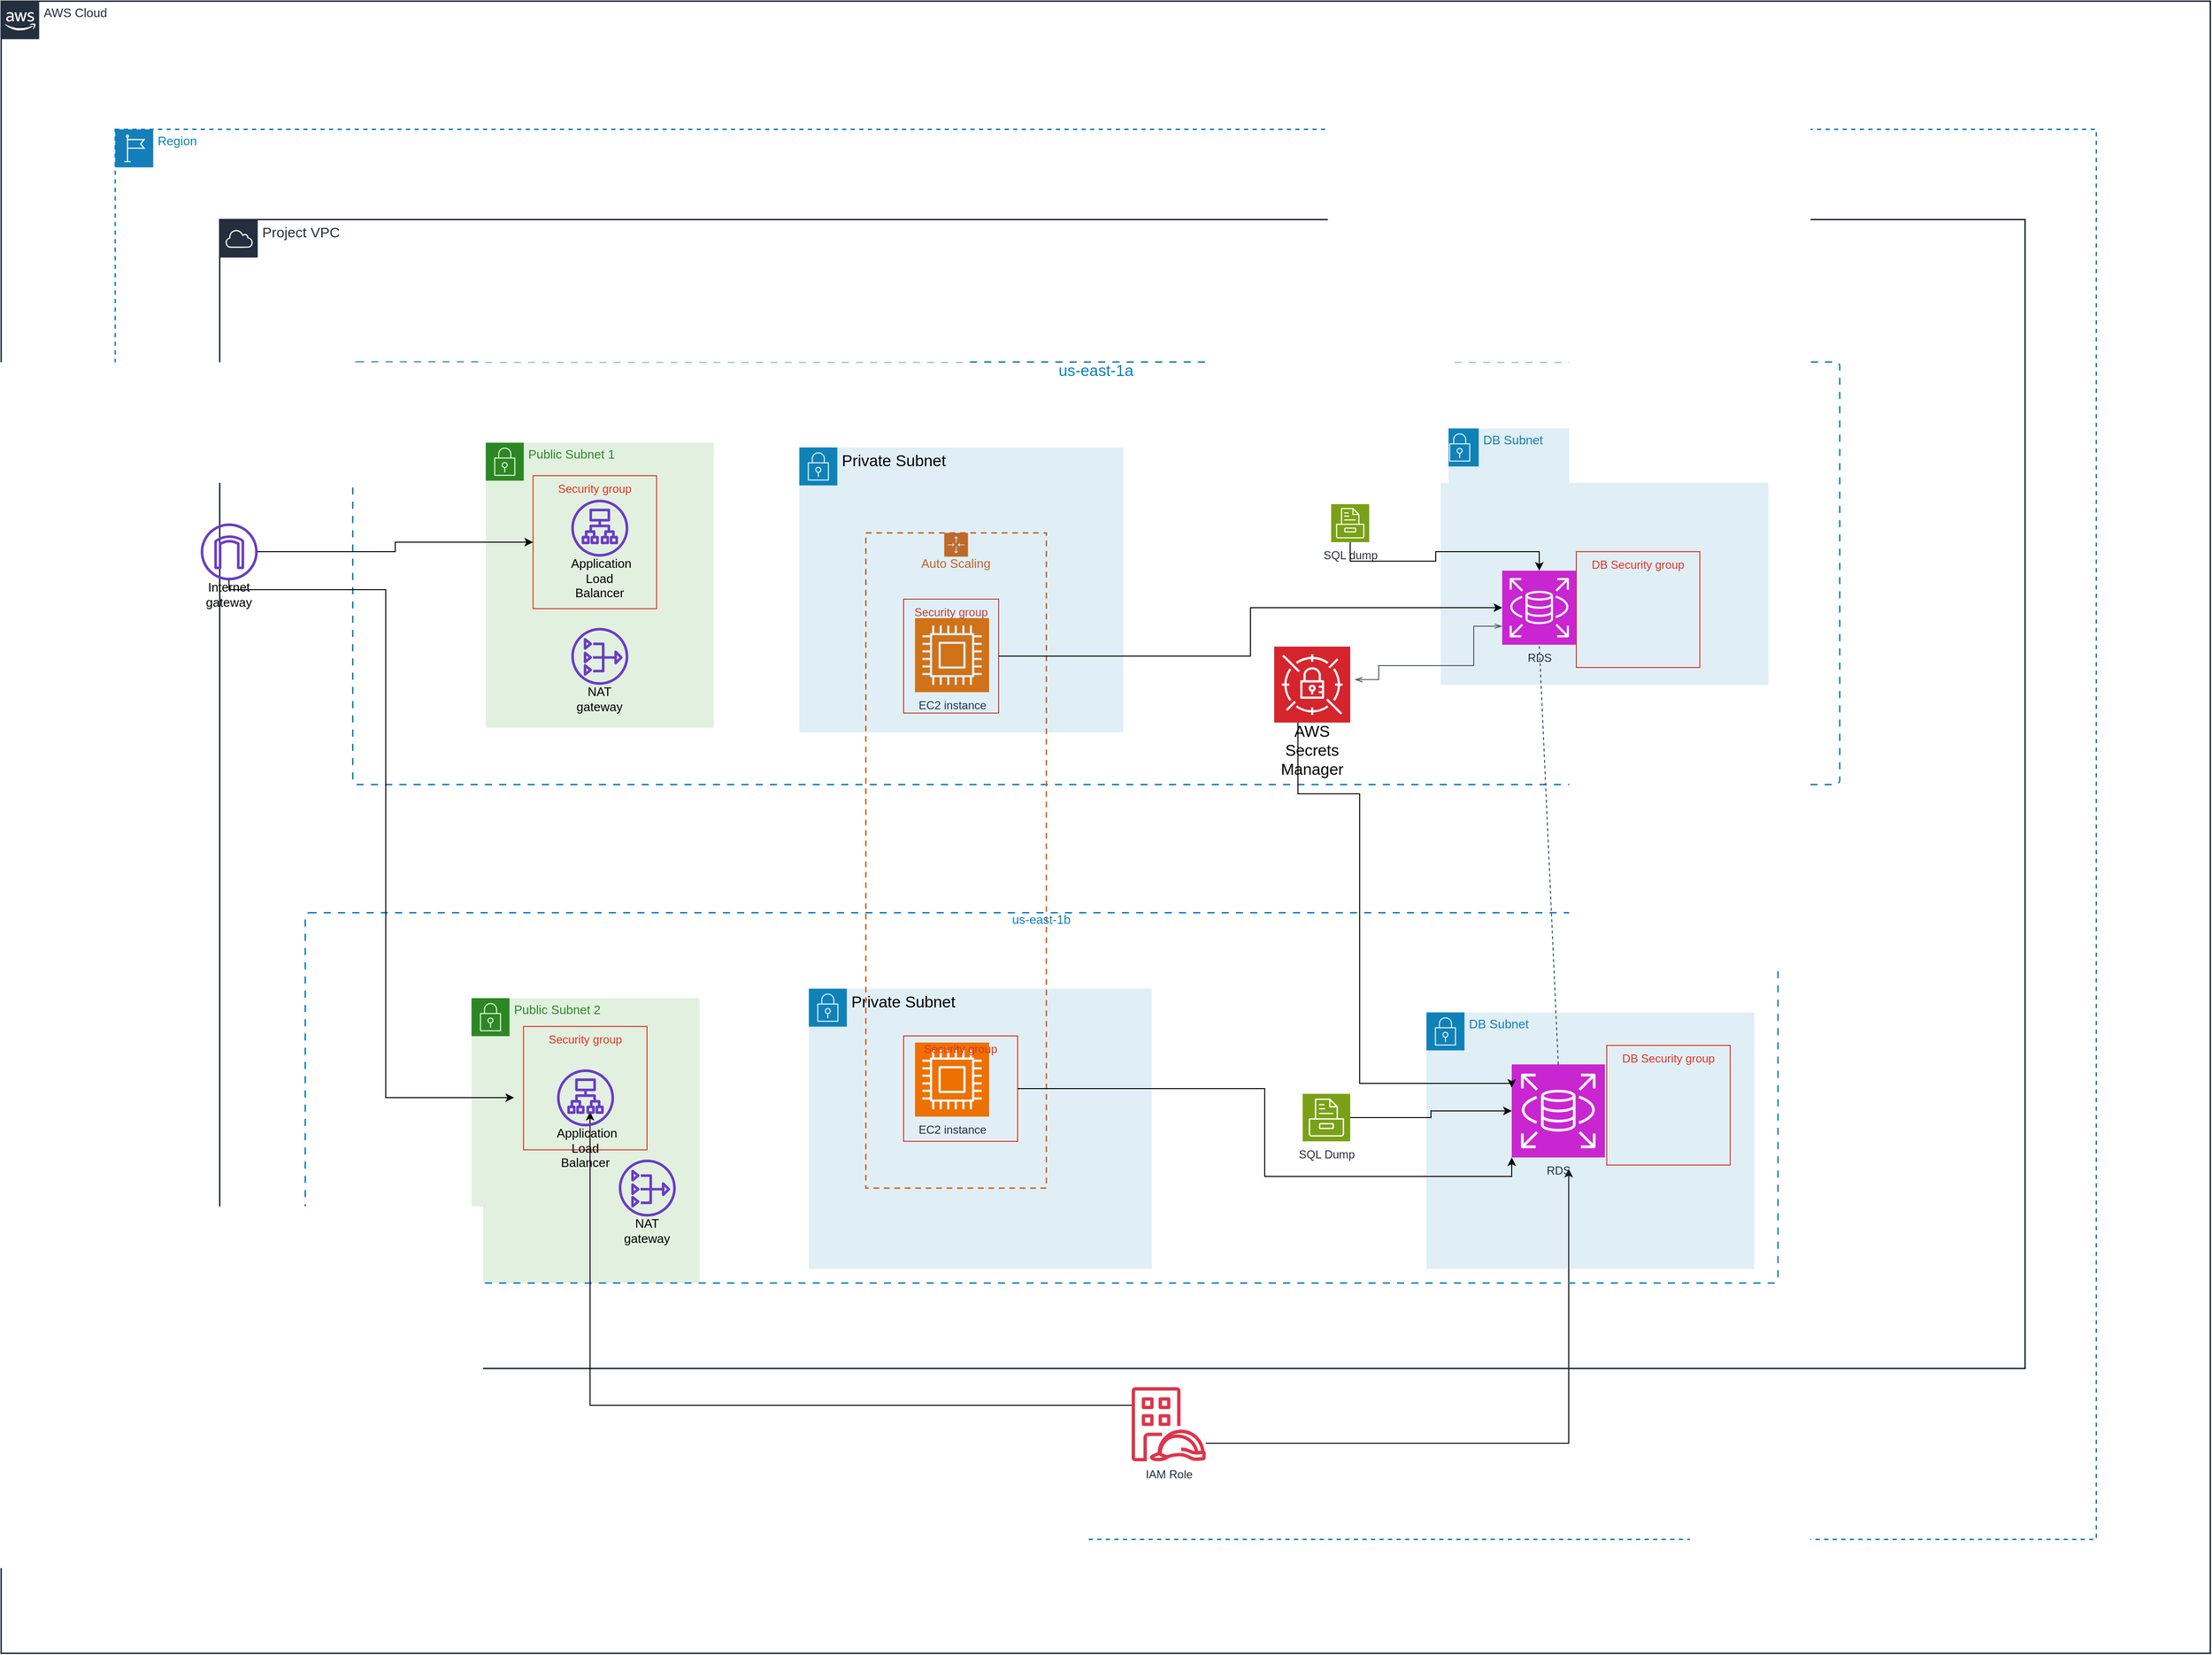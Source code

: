 <mxfile version="24.7.17">
  <diagram name="Capstone Artchiteture" id="VQqO4NWQYDGQUze0qOl4">
    <mxGraphModel dx="3056" dy="1939" grid="1" gridSize="10" guides="0" tooltips="1" connect="1" arrows="1" fold="1" page="1" pageScale="1" pageWidth="850" pageHeight="1100" math="0" shadow="0">
      <root>
        <mxCell id="0" />
        <mxCell id="1" parent="0" />
        <mxCell id="q-qhQtwyEfUwZkYRzV87-1" value="Region" style="html=1;overflow=block;blockSpacing=1;whiteSpace=wrap;shape=mxgraph.aws4.group;grIcon=mxgraph.aws4.group_region;verticalAlign=top;align=left;grIconSize=40;spacingLeft=45;spacingTop=5;dashed=1;fontColor=#0E82B8;container=1;pointerEvents=0;collapsible=0;recursiveResize=0;fontSize=13;spacing=0;strokeColor=#147eba;strokeOpacity=100;fillOpacity=0;rounded=1;absoluteArcSize=1;arcSize=9;fillColor=#ffffff;strokeWidth=1.5;lucidId=WtAqMzrhsyCX;" vertex="1" parent="1">
          <mxGeometry x="-780" y="-315" width="2085" height="1485" as="geometry" />
        </mxCell>
        <mxCell id="q-qhQtwyEfUwZkYRzV87-2" value="AWS Cloud" style="html=1;overflow=block;blockSpacing=1;whiteSpace=wrap;shape=mxgraph.aws4.group;grIcon=mxgraph.aws4.group_aws_cloud_alt;verticalAlign=top;align=left;grIconSize=40;spacingLeft=45;spacingTop=5;container=1;pointerEvents=0;collapsible=0;recursiveResize=0;fontSize=13;fontColor=#232f3e;spacing=0;strokeColor=#232f3e;strokeOpacity=100;fillOpacity=0;rounded=1;absoluteArcSize=1;arcSize=9;fillColor=#ffffff;strokeWidth=1.5;lucidId=b4AqjlbwC5Zi;" vertex="1" parent="1">
          <mxGeometry x="-900" y="-450" width="2325" height="1740" as="geometry" />
        </mxCell>
        <mxCell id="q-qhQtwyEfUwZkYRzV87-68" style="edgeStyle=orthogonalEdgeStyle;rounded=0;orthogonalLoop=1;jettySize=auto;html=1;" edge="1" parent="q-qhQtwyEfUwZkYRzV87-2" source="q-qhQtwyEfUwZkYRzV87-30">
          <mxGeometry relative="1" as="geometry">
            <mxPoint x="1650" y="1230" as="targetPoint" />
            <Array as="points">
              <mxPoint x="1650" y="1519" />
            </Array>
          </mxGeometry>
        </mxCell>
        <mxCell id="q-qhQtwyEfUwZkYRzV87-30" value="IAM Role" style="sketch=0;outlineConnect=0;fontColor=#232F3E;gradientColor=none;fillColor=#DD344C;strokeColor=none;dashed=0;verticalLabelPosition=bottom;verticalAlign=top;align=center;html=1;fontSize=12;fontStyle=0;aspect=fixed;pointerEvents=1;shape=mxgraph.aws4.identity_access_management_iam_roles_anywhere;" vertex="1" parent="q-qhQtwyEfUwZkYRzV87-2">
          <mxGeometry x="1190" y="1460" width="78" height="78" as="geometry" />
        </mxCell>
        <mxCell id="q-qhQtwyEfUwZkYRzV87-3" value="Public Subnet  2" style="html=1;overflow=block;blockSpacing=1;whiteSpace=wrap;shape=mxgraph.aws4.group;grIcon=mxgraph.aws4.group_security_group;grStroke=0;verticalAlign=top;align=left;grIconSize=40;spacingLeft=45;spacingTop=5;strokeColor=#2C8723;fontColor=#2C8723;container=1;pointerEvents=0;collapsible=0;recursiveResize=0;fontSize=13;spacing=0;strokeOpacity=100;fillOpacity=13;rounded=1;absoluteArcSize=1;arcSize=9;fillColor=#248814;strokeWidth=0;lucidId=AiAqgrTPt.2s;" vertex="1" parent="1">
          <mxGeometry x="-405" y="600" width="240" height="300" as="geometry" />
        </mxCell>
        <mxCell id="q-qhQtwyEfUwZkYRzV87-4" value="Public Subnet 1" style="html=1;overflow=block;blockSpacing=1;whiteSpace=wrap;shape=mxgraph.aws4.group;grIcon=mxgraph.aws4.group_security_group;grStroke=0;verticalAlign=top;align=left;grIconSize=40;spacingLeft=45;spacingTop=5;strokeColor=#2C8723;fontColor=#2C8723;container=1;pointerEvents=0;collapsible=0;recursiveResize=0;fontSize=13;spacing=0;strokeOpacity=100;fillOpacity=13;rounded=1;absoluteArcSize=1;arcSize=9;fillColor=#248814;strokeWidth=0;lucidId=8hAqpBYBoKoG;" vertex="1" parent="1">
          <mxGeometry x="-390" y="15" width="240" height="300" as="geometry" />
        </mxCell>
        <mxCell id="q-qhQtwyEfUwZkYRzV87-5" value="DB  Subnet" style="html=1;overflow=block;blockSpacing=1;whiteSpace=wrap;shape=mxgraph.aws4.group;grIcon=mxgraph.aws4.group_security_group;grStroke=0;verticalAlign=top;align=left;grIconSize=40;spacingLeft=45;spacingTop=5;strokeColor=#0E82B8;container=1;pointerEvents=0;collapsible=0;recursiveResize=0;fontSize=13;fontColor=#147eba;spacing=0;strokeOpacity=100;fillOpacity=13;rounded=1;absoluteArcSize=1;arcSize=9;fillColor=#147eba;strokeWidth=0;lucidId=z0CqblG~TxAF;" vertex="1" parent="1">
          <mxGeometry x="615" width="345" height="270" as="geometry" />
        </mxCell>
        <mxCell id="q-qhQtwyEfUwZkYRzV87-6" value="us-east-1a" style="html=1;overflow=block;blockSpacing=1;whiteSpace=wrap;verticalAlign=top;dashed=1;dashPattern=5 5;fontColor=#0E82B8;container=1;pointerEvents=0;collapsible=0;recursiveResize=0;fontSize=16.7;spacing=0;strokeColor=#147eba;strokeOpacity=100;fillOpacity=0;rounded=1;absoluteArcSize=1;arcSize=9;fillColor=#ffffff;strokeWidth=1.5;lucidId=a5CqJh-TiHjr;" vertex="1" parent="1">
          <mxGeometry x="-530" y="-70" width="1565" height="445" as="geometry" />
        </mxCell>
        <mxCell id="q-qhQtwyEfUwZkYRzV87-7" value="DB  Subnet" style="html=1;overflow=block;blockSpacing=1;whiteSpace=wrap;shape=mxgraph.aws4.group;grIcon=mxgraph.aws4.group_security_group;grStroke=0;verticalAlign=top;align=left;grIconSize=40;spacingLeft=45;spacingTop=5;strokeColor=#0E82B8;container=1;pointerEvents=0;collapsible=0;recursiveResize=0;fontSize=13;fontColor=#147eba;spacing=0;strokeOpacity=100;fillOpacity=13;rounded=1;absoluteArcSize=1;arcSize=9;fillColor=#147eba;strokeWidth=0;lucidId=41CqsuUjZadm;" vertex="1" parent="1">
          <mxGeometry x="600" y="615" width="345" height="270" as="geometry" />
        </mxCell>
        <mxCell id="q-qhQtwyEfUwZkYRzV87-10" value="Private Subnet" style="html=1;overflow=block;blockSpacing=1;whiteSpace=wrap;shape=mxgraph.aws4.group;grIcon=mxgraph.aws4.group_security_group;grStroke=0;verticalAlign=top;align=left;grIconSize=40;spacingLeft=45;spacingTop=5;strokeColor=#0E82B8;container=1;pointerEvents=0;collapsible=0;recursiveResize=0;fontSize=16.7;spacing=0;strokeOpacity=100;fillOpacity=13;rounded=1;absoluteArcSize=1;arcSize=9;fillColor=#147eba;strokeWidth=0;lucidId=dsDqEf.9v24b;" vertex="1" parent="1">
          <mxGeometry x="-50" y="590" width="361" height="295" as="geometry" />
        </mxCell>
        <mxCell id="q-qhQtwyEfUwZkYRzV87-11" value="Auto Scaling" style="html=1;overflow=block;blockSpacing=1;whiteSpace=wrap;shape=mxgraph.aws4.groupCenter;grIcon=mxgraph.aws4.group_auto_scaling_group;grStroke=1;verticalAlign=top;fontColor=#D75F17;spacingTop=25;container=1;pointerEvents=0;collapsible=0;recursiveResize=0;fontSize=13;spacing=0;strokeColor=#d86613;strokeOpacity=100;fillOpacity=0;rounded=1;absoluteArcSize=1;arcSize=9;fillColor=#ffffff;dashed=1;fixDash=1;dashPattern=6 5;strokeWidth=1.5;lucidId=OHDqwUThwd.X;" vertex="1" parent="1">
          <mxGeometry x="10" y="110" width="190" height="690" as="geometry" />
        </mxCell>
        <mxCell id="q-qhQtwyEfUwZkYRzV87-12" value="Project  VPC" style="html=1;overflow=block;blockSpacing=1;whiteSpace=wrap;shape=mxgraph.aws4.group;grIcon=mxgraph.aws4.group_aws_cloud;verticalAlign=top;align=left;grIconSize=40;spacingLeft=45;spacingTop=5;container=1;pointerEvents=0;collapsible=0;recursiveResize=0;fontSize=15;fontColor=#232f3e;spacing=0;strokeColor=#232f3e;strokeOpacity=100;fillOpacity=0;rounded=1;absoluteArcSize=1;arcSize=9;fillColor=#ffffff;strokeWidth=1.5;lucidId=2cEqYGzkUiE3;" vertex="1" parent="1">
          <mxGeometry x="-670" y="-220" width="1900" height="1210" as="geometry" />
        </mxCell>
        <mxCell id="q-qhQtwyEfUwZkYRzV87-25" value="EC2 instance" style="sketch=0;points=[[0,0,0],[0.25,0,0],[0.5,0,0],[0.75,0,0],[1,0,0],[0,1,0],[0.25,1,0],[0.5,1,0],[0.75,1,0],[1,1,0],[0,0.25,0],[0,0.5,0],[0,0.75,0],[1,0.25,0],[1,0.5,0],[1,0.75,0]];outlineConnect=0;fontColor=#232F3E;fillColor=#ED7100;strokeColor=#ffffff;dashed=0;verticalLabelPosition=bottom;verticalAlign=top;align=center;html=1;fontSize=12;fontStyle=0;aspect=fixed;shape=mxgraph.aws4.resourceIcon;resIcon=mxgraph.aws4.compute;" vertex="1" parent="q-qhQtwyEfUwZkYRzV87-12">
          <mxGeometry x="732" y="420" width="78" height="78" as="geometry" />
        </mxCell>
        <mxCell id="q-qhQtwyEfUwZkYRzV87-26" value="EC2 instance" style="sketch=0;points=[[0,0,0],[0.25,0,0],[0.5,0,0],[0.75,0,0],[1,0,0],[0,1,0],[0.25,1,0],[0.5,1,0],[0.75,1,0],[1,1,0],[0,0.25,0],[0,0.5,0],[0,0.75,0],[1,0.25,0],[1,0.5,0],[1,0.75,0]];outlineConnect=0;fontColor=#232F3E;fillColor=#ED7100;strokeColor=#ffffff;dashed=0;verticalLabelPosition=bottom;verticalAlign=top;align=center;html=1;fontSize=12;fontStyle=0;aspect=fixed;shape=mxgraph.aws4.resourceIcon;resIcon=mxgraph.aws4.compute;" vertex="1" parent="q-qhQtwyEfUwZkYRzV87-12">
          <mxGeometry x="732" y="867" width="78" height="78" as="geometry" />
        </mxCell>
        <mxCell id="q-qhQtwyEfUwZkYRzV87-27" value="RDS" style="sketch=0;points=[[0,0,0],[0.25,0,0],[0.5,0,0],[0.75,0,0],[1,0,0],[0,1,0],[0.25,1,0],[0.5,1,0],[0.75,1,0],[1,1,0],[0,0.25,0],[0,0.5,0],[0,0.75,0],[1,0.25,0],[1,0.5,0],[1,0.75,0]];outlineConnect=0;fontColor=#232F3E;fillColor=#C925D1;strokeColor=#ffffff;dashed=0;verticalLabelPosition=bottom;verticalAlign=top;align=center;html=1;fontSize=12;fontStyle=0;aspect=fixed;shape=mxgraph.aws4.resourceIcon;resIcon=mxgraph.aws4.rds;" vertex="1" parent="q-qhQtwyEfUwZkYRzV87-12">
          <mxGeometry x="1350" y="370" width="78" height="78" as="geometry" />
        </mxCell>
        <mxCell id="q-qhQtwyEfUwZkYRzV87-28" value="RDS" style="sketch=0;points=[[0,0,0],[0.25,0,0],[0.5,0,0],[0.75,0,0],[1,0,0],[0,1,0],[0.25,1,0],[0.5,1,0],[0.75,1,0],[1,1,0],[0,0.25,0],[0,0.5,0],[0,0.75,0],[1,0.25,0],[1,0.5,0],[1,0.75,0]];outlineConnect=0;fontColor=#232F3E;fillColor=#C925D1;strokeColor=#ffffff;dashed=0;verticalLabelPosition=bottom;verticalAlign=top;align=center;html=1;fontSize=12;fontStyle=0;aspect=fixed;shape=mxgraph.aws4.resourceIcon;resIcon=mxgraph.aws4.rds;" vertex="1" parent="q-qhQtwyEfUwZkYRzV87-12">
          <mxGeometry x="1360" y="890" width="98" height="98" as="geometry" />
        </mxCell>
        <mxCell id="q-qhQtwyEfUwZkYRzV87-32" value="Security group" style="fillColor=none;strokeColor=#DD3522;verticalAlign=top;fontStyle=0;fontColor=#DD3522;whiteSpace=wrap;html=1;" vertex="1" parent="q-qhQtwyEfUwZkYRzV87-12">
          <mxGeometry x="720" y="400" width="100" height="120" as="geometry" />
        </mxCell>
        <mxCell id="q-qhQtwyEfUwZkYRzV87-36" value="" style="endArrow=none;dashed=1;html=1;rounded=0;entryX=0.5;entryY=1;entryDx=0;entryDy=0;entryPerimeter=0;exitX=0.5;exitY=0;exitDx=0;exitDy=0;exitPerimeter=0;jumpSize=9;fillColor=#647687;strokeColor=#314354;" edge="1" parent="q-qhQtwyEfUwZkYRzV87-12" source="q-qhQtwyEfUwZkYRzV87-28" target="q-qhQtwyEfUwZkYRzV87-27">
          <mxGeometry width="50" height="50" relative="1" as="geometry">
            <mxPoint x="1070" y="824" as="sourcePoint" />
            <mxPoint x="1523.082" y="540" as="targetPoint" />
          </mxGeometry>
        </mxCell>
        <mxCell id="q-qhQtwyEfUwZkYRzV87-62" style="edgeStyle=orthogonalEdgeStyle;rounded=0;orthogonalLoop=1;jettySize=auto;html=1;entryX=0;entryY=0.25;entryDx=0;entryDy=0;entryPerimeter=0;" edge="1" parent="q-qhQtwyEfUwZkYRzV87-12" source="q-qhQtwyEfUwZkYRzV87-13" target="q-qhQtwyEfUwZkYRzV87-28">
          <mxGeometry relative="1" as="geometry">
            <Array as="points">
              <mxPoint x="1135" y="605" />
              <mxPoint x="1200" y="605" />
              <mxPoint x="1200" y="910" />
              <mxPoint x="1360" y="910" />
            </Array>
          </mxGeometry>
        </mxCell>
        <mxCell id="q-qhQtwyEfUwZkYRzV87-13" value="AWS Secrets Manager" style="html=1;overflow=block;blockSpacing=1;whiteSpace=wrap;shape=mxgraph.aws4.resourceIcon;resIcon=mxgraph.aws4.secrets_manager;labelPosition=center;verticalLabelPosition=bottom;align=center;verticalAlign=top;strokeColor=#ffffff;pointerEvents=1;fontSize=16.7;spacing=0;rounded=1;absoluteArcSize=1;arcSize=9;fillColor=#d6242d;strokeWidth=NaN;lucidId=MbAq6JRl0YoB;" vertex="1" parent="q-qhQtwyEfUwZkYRzV87-12">
          <mxGeometry x="1110" y="450" width="80" height="80" as="geometry" />
        </mxCell>
        <mxCell id="q-qhQtwyEfUwZkYRzV87-41" value="DB Security group" style="fillColor=none;strokeColor=#DD3522;verticalAlign=top;fontStyle=0;fontColor=#DD3522;whiteSpace=wrap;html=1;" vertex="1" parent="q-qhQtwyEfUwZkYRzV87-12">
          <mxGeometry x="1428" y="350" width="130" height="122" as="geometry" />
        </mxCell>
        <mxCell id="q-qhQtwyEfUwZkYRzV87-45" value="SQL dump" style="sketch=0;points=[[0,0,0],[0.25,0,0],[0.5,0,0],[0.75,0,0],[1,0,0],[0,1,0],[0.25,1,0],[0.5,1,0],[0.75,1,0],[1,1,0],[0,0.25,0],[0,0.5,0],[0,0.75,0],[1,0.25,0],[1,0.5,0],[1,0.75,0]];outlineConnect=0;fontColor=#232F3E;fillColor=#7AA116;strokeColor=#ffffff;dashed=0;verticalLabelPosition=bottom;verticalAlign=top;align=center;html=1;fontSize=12;fontStyle=0;aspect=fixed;shape=mxgraph.aws4.resourceIcon;resIcon=mxgraph.aws4.storage;" vertex="1" parent="q-qhQtwyEfUwZkYRzV87-12">
          <mxGeometry x="1170" y="300" width="40" height="40" as="geometry" />
        </mxCell>
        <mxCell id="q-qhQtwyEfUwZkYRzV87-44" value="SQL Dump" style="sketch=0;points=[[0,0,0],[0.25,0,0],[0.5,0,0],[0.75,0,0],[1,0,0],[0,1,0],[0.25,1,0],[0.5,1,0],[0.75,1,0],[1,1,0],[0,0.25,0],[0,0.5,0],[0,0.75,0],[1,0.25,0],[1,0.5,0],[1,0.75,0]];outlineConnect=0;fontColor=#232F3E;fillColor=#7AA116;strokeColor=#ffffff;dashed=0;verticalLabelPosition=bottom;verticalAlign=top;align=center;html=1;fontSize=12;fontStyle=0;aspect=fixed;shape=mxgraph.aws4.resourceIcon;resIcon=mxgraph.aws4.storage;" vertex="1" parent="q-qhQtwyEfUwZkYRzV87-12">
          <mxGeometry x="1140" y="921" width="50" height="50" as="geometry" />
        </mxCell>
        <mxCell id="q-qhQtwyEfUwZkYRzV87-48" style="edgeStyle=orthogonalEdgeStyle;rounded=0;orthogonalLoop=1;jettySize=auto;html=1;exitX=0.5;exitY=1;exitDx=0;exitDy=0;exitPerimeter=0;entryX=0.5;entryY=0;entryDx=0;entryDy=0;entryPerimeter=0;" edge="1" parent="q-qhQtwyEfUwZkYRzV87-12" source="q-qhQtwyEfUwZkYRzV87-45" target="q-qhQtwyEfUwZkYRzV87-27">
          <mxGeometry relative="1" as="geometry" />
        </mxCell>
        <mxCell id="q-qhQtwyEfUwZkYRzV87-49" style="edgeStyle=orthogonalEdgeStyle;rounded=0;orthogonalLoop=1;jettySize=auto;html=1;exitX=1;exitY=0.5;exitDx=0;exitDy=0;exitPerimeter=0;entryX=0;entryY=0.5;entryDx=0;entryDy=0;entryPerimeter=0;" edge="1" parent="q-qhQtwyEfUwZkYRzV87-12" source="q-qhQtwyEfUwZkYRzV87-44" target="q-qhQtwyEfUwZkYRzV87-28">
          <mxGeometry relative="1" as="geometry" />
        </mxCell>
        <mxCell id="q-qhQtwyEfUwZkYRzV87-20" value="Internet gateway" style="html=1;overflow=block;blockSpacing=1;whiteSpace=wrap;shape=mxgraph.aws4.internet_gateway;labelPosition=center;verticalLabelPosition=bottom;align=center;verticalAlign=top;pointerEvents=1;fontSize=13;spacing=0;strokeColor=#3a414a;strokeOpacity=100;rounded=1;absoluteArcSize=1;arcSize=9;fillColor=#693cc5;strokeWidth=1.5;lucidId=5oEqgyEJ3VF0;" vertex="1" parent="q-qhQtwyEfUwZkYRzV87-12">
          <mxGeometry x="-20" y="320" width="60" height="60" as="geometry" />
        </mxCell>
        <mxCell id="q-qhQtwyEfUwZkYRzV87-8" value="us-east-1b" style="html=1;overflow=block;blockSpacing=1;whiteSpace=wrap;verticalAlign=top;dashed=1;dashPattern=5 5;fontColor=#0E82B8;container=1;pointerEvents=0;collapsible=0;recursiveResize=0;fontSize=13;spacing=0;strokeColor=#147eba;strokeOpacity=100;fillOpacity=0;rounded=1;absoluteArcSize=1;arcSize=9;fillColor=#ffffff;strokeWidth=1.5;lucidId=w6CqUpzDnwYo;" vertex="1" parent="q-qhQtwyEfUwZkYRzV87-12">
          <mxGeometry x="90" y="730" width="1550" height="390" as="geometry" />
        </mxCell>
        <mxCell id="q-qhQtwyEfUwZkYRzV87-33" value="Security group" style="fillColor=none;strokeColor=#DD3522;verticalAlign=top;fontStyle=0;fontColor=#DD3522;whiteSpace=wrap;html=1;" vertex="1" parent="q-qhQtwyEfUwZkYRzV87-8">
          <mxGeometry x="630" y="130" width="120" height="111" as="geometry" />
        </mxCell>
        <mxCell id="q-qhQtwyEfUwZkYRzV87-16" value="NAT gateway" style="html=1;overflow=block;blockSpacing=1;whiteSpace=wrap;shape=mxgraph.aws4.nat_gateway;labelPosition=center;verticalLabelPosition=bottom;align=center;verticalAlign=top;pointerEvents=1;fontSize=13;spacing=0;strokeColor=#3a414a;strokeOpacity=100;rounded=1;absoluteArcSize=1;arcSize=9;fillColor=#693cc5;dashed=1;fixDash=1;dashPattern=6 5;strokeWidth=1.5;lucidId=rhAqLpnPTgOd;" vertex="1" parent="q-qhQtwyEfUwZkYRzV87-8">
          <mxGeometry x="330" y="260" width="60" height="60" as="geometry" />
        </mxCell>
        <mxCell id="q-qhQtwyEfUwZkYRzV87-35" value="Security group" style="fillColor=none;strokeColor=#DD3522;verticalAlign=top;fontStyle=0;fontColor=#DD3522;whiteSpace=wrap;html=1;" vertex="1" parent="q-qhQtwyEfUwZkYRzV87-8">
          <mxGeometry x="230" y="120" width="130" height="130" as="geometry" />
        </mxCell>
        <mxCell id="q-qhQtwyEfUwZkYRzV87-67" style="edgeStyle=orthogonalEdgeStyle;rounded=0;orthogonalLoop=1;jettySize=auto;html=1;exitX=0.5;exitY=1;exitDx=0;exitDy=0;" edge="1" parent="q-qhQtwyEfUwZkYRzV87-8" source="q-qhQtwyEfUwZkYRzV87-35" target="q-qhQtwyEfUwZkYRzV87-35">
          <mxGeometry relative="1" as="geometry" />
        </mxCell>
        <mxCell id="q-qhQtwyEfUwZkYRzV87-66" style="edgeStyle=orthogonalEdgeStyle;rounded=0;orthogonalLoop=1;jettySize=auto;html=1;" edge="1" parent="q-qhQtwyEfUwZkYRzV87-8">
          <mxGeometry relative="1" as="geometry">
            <mxPoint x="870.016" y="519" as="sourcePoint" />
            <mxPoint x="300" y="210" as="targetPoint" />
            <Array as="points">
              <mxPoint x="300" y="519" />
            </Array>
          </mxGeometry>
        </mxCell>
        <mxCell id="q-qhQtwyEfUwZkYRzV87-42" value="DB Security group" style="fillColor=none;strokeColor=#DD3522;verticalAlign=top;fontStyle=0;fontColor=#DD3522;whiteSpace=wrap;html=1;" vertex="1" parent="q-qhQtwyEfUwZkYRzV87-8">
          <mxGeometry x="1370" y="140" width="130" height="126" as="geometry" />
        </mxCell>
        <mxCell id="q-qhQtwyEfUwZkYRzV87-34" value="Security group" style="fillColor=none;strokeColor=#DD3522;verticalAlign=top;fontStyle=0;fontColor=#DD3522;whiteSpace=wrap;html=1;" vertex="1" parent="q-qhQtwyEfUwZkYRzV87-12">
          <mxGeometry x="330" y="270" width="130" height="140" as="geometry" />
        </mxCell>
        <mxCell id="q-qhQtwyEfUwZkYRzV87-50" style="edgeStyle=orthogonalEdgeStyle;rounded=0;orthogonalLoop=1;jettySize=auto;html=1;entryX=0;entryY=0.5;entryDx=0;entryDy=0;" edge="1" parent="q-qhQtwyEfUwZkYRzV87-12" source="q-qhQtwyEfUwZkYRzV87-20" target="q-qhQtwyEfUwZkYRzV87-34">
          <mxGeometry relative="1" as="geometry" />
        </mxCell>
        <mxCell id="q-qhQtwyEfUwZkYRzV87-57" style="edgeStyle=orthogonalEdgeStyle;rounded=0;orthogonalLoop=1;jettySize=auto;html=1;entryX=0;entryY=0.5;entryDx=0;entryDy=0;" edge="1" parent="q-qhQtwyEfUwZkYRzV87-12">
          <mxGeometry relative="1" as="geometry">
            <mxPoint x="10" y="379.999" as="sourcePoint" />
            <mxPoint x="310" y="925" as="targetPoint" />
            <Array as="points">
              <mxPoint x="10" y="390" />
              <mxPoint x="175" y="390" />
              <mxPoint x="175" y="925" />
            </Array>
          </mxGeometry>
        </mxCell>
        <mxCell id="q-qhQtwyEfUwZkYRzV87-63" value="" style="edgeStyle=orthogonalEdgeStyle;html=1;endArrow=openThin;elbow=vertical;startArrow=openThin;startFill=0;endFill=0;strokeColor=#545B64;rounded=0;exitX=1.06;exitY=0.435;exitDx=0;exitDy=0;exitPerimeter=0;entryX=0;entryY=0.75;entryDx=0;entryDy=0;entryPerimeter=0;" edge="1" parent="q-qhQtwyEfUwZkYRzV87-12" source="q-qhQtwyEfUwZkYRzV87-13" target="q-qhQtwyEfUwZkYRzV87-27">
          <mxGeometry width="100" relative="1" as="geometry">
            <mxPoint x="1220" y="430" as="sourcePoint" />
            <mxPoint x="1320" y="430" as="targetPoint" />
            <Array as="points">
              <mxPoint x="1220" y="485" />
              <mxPoint x="1220" y="470" />
              <mxPoint x="1320" y="470" />
              <mxPoint x="1320" y="429" />
            </Array>
          </mxGeometry>
        </mxCell>
        <mxCell id="q-qhQtwyEfUwZkYRzV87-64" style="edgeStyle=orthogonalEdgeStyle;rounded=0;orthogonalLoop=1;jettySize=auto;html=1;exitX=1;exitY=0.5;exitDx=0;exitDy=0;entryX=0;entryY=1;entryDx=0;entryDy=0;entryPerimeter=0;" edge="1" parent="q-qhQtwyEfUwZkYRzV87-12" source="q-qhQtwyEfUwZkYRzV87-33" target="q-qhQtwyEfUwZkYRzV87-28">
          <mxGeometry relative="1" as="geometry" />
        </mxCell>
        <mxCell id="q-qhQtwyEfUwZkYRzV87-9" value="Private Subnet" style="html=1;overflow=block;blockSpacing=1;whiteSpace=wrap;shape=mxgraph.aws4.group;grIcon=mxgraph.aws4.group_security_group;grStroke=0;verticalAlign=top;align=left;grIconSize=40;spacingLeft=45;spacingTop=5;strokeColor=#0E82B8;container=1;pointerEvents=0;collapsible=0;recursiveResize=0;fontSize=16.7;spacing=0;strokeOpacity=100;fillOpacity=13;rounded=1;absoluteArcSize=1;arcSize=9;fillColor=#147eba;strokeWidth=0;lucidId=9.zqM2GTNoUO;" vertex="1" parent="q-qhQtwyEfUwZkYRzV87-12">
          <mxGeometry x="610" y="240" width="341" height="300" as="geometry" />
        </mxCell>
        <mxCell id="q-qhQtwyEfUwZkYRzV87-65" style="edgeStyle=orthogonalEdgeStyle;rounded=0;orthogonalLoop=1;jettySize=auto;html=1;exitX=1;exitY=0.5;exitDx=0;exitDy=0;entryX=0;entryY=0.5;entryDx=0;entryDy=0;entryPerimeter=0;" edge="1" parent="q-qhQtwyEfUwZkYRzV87-12" source="q-qhQtwyEfUwZkYRzV87-32" target="q-qhQtwyEfUwZkYRzV87-27">
          <mxGeometry relative="1" as="geometry" />
        </mxCell>
        <mxCell id="q-qhQtwyEfUwZkYRzV87-15" value="NAT gateway" style="html=1;overflow=block;blockSpacing=1;whiteSpace=wrap;shape=mxgraph.aws4.nat_gateway;labelPosition=center;verticalLabelPosition=bottom;align=center;verticalAlign=top;pointerEvents=1;fontSize=13;spacing=0;strokeColor=#3a414a;strokeOpacity=100;rounded=1;absoluteArcSize=1;arcSize=9;fillColor=#693cc5;dashed=1;fixDash=1;dashPattern=6 5;strokeWidth=1.5;lucidId=.gAq0UtKTun4;" vertex="1" parent="q-qhQtwyEfUwZkYRzV87-12">
          <mxGeometry x="370" y="430" width="60" height="60" as="geometry" />
        </mxCell>
        <mxCell id="q-qhQtwyEfUwZkYRzV87-21" value="Application Load Balancer" style="html=1;overflow=block;blockSpacing=1;whiteSpace=wrap;shape=mxgraph.aws4.application_load_balancer;labelPosition=center;verticalLabelPosition=bottom;align=center;verticalAlign=top;pointerEvents=1;fontSize=13;spacing=0;strokeColor=#3a414a;strokeOpacity=100;rounded=1;absoluteArcSize=1;arcSize=9;fillColor=#693cc5;strokeWidth=1.5;lucidId=nqEqAo_byII2;" vertex="1" parent="1">
          <mxGeometry x="-300" y="75" width="60" height="60" as="geometry" />
        </mxCell>
        <mxCell id="q-qhQtwyEfUwZkYRzV87-22" value="Application Load Balancer" style="html=1;overflow=block;blockSpacing=1;whiteSpace=wrap;shape=mxgraph.aws4.application_load_balancer;labelPosition=center;verticalLabelPosition=bottom;align=center;verticalAlign=top;pointerEvents=1;fontSize=13;spacing=0;strokeColor=#3a414a;strokeOpacity=100;rounded=1;absoluteArcSize=1;arcSize=9;fillColor=#693cc5;strokeWidth=1.5;lucidId=SqEqjoQa5ia0;" vertex="1" parent="1">
          <mxGeometry x="-315" y="675" width="60" height="60" as="geometry" />
        </mxCell>
      </root>
    </mxGraphModel>
  </diagram>
</mxfile>
